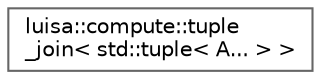 digraph "类继承关系图"
{
 // LATEX_PDF_SIZE
  bgcolor="transparent";
  edge [fontname=Helvetica,fontsize=10,labelfontname=Helvetica,labelfontsize=10];
  node [fontname=Helvetica,fontsize=10,shape=box,height=0.2,width=0.4];
  rankdir="LR";
  Node0 [id="Node000000",label="luisa::compute::tuple\l_join\< std::tuple\< A... \> \>",height=0.2,width=0.4,color="grey40", fillcolor="white", style="filled",URL="$structluisa_1_1compute_1_1tuple__join_3_01std_1_1tuple_3_01_a_8_8_8_01_4_01_4.html",tooltip=" "];
}
